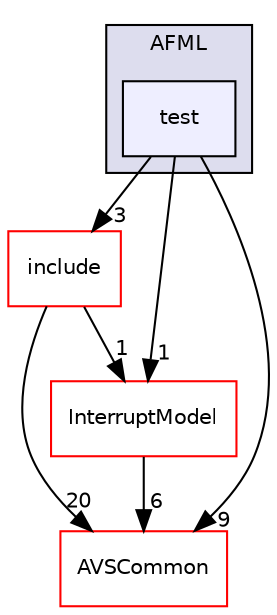 digraph "/home/ANT.AMAZON.COM/womw/workplace/1.19_release/doxy/avs-device-sdk/AFML/test" {
  compound=true
  node [ fontsize="10", fontname="Helvetica"];
  edge [ labelfontsize="10", labelfontname="Helvetica"];
  subgraph clusterdir_15a1dcf98404372b5aa31671439f6987 {
    graph [ bgcolor="#ddddee", pencolor="black", label="AFML" fontname="Helvetica", fontsize="10", URL="dir_15a1dcf98404372b5aa31671439f6987.html"]
  dir_a5e318463da77a3e30281cd4eea4096c [shape=box, label="test", style="filled", fillcolor="#eeeeff", pencolor="black", URL="dir_a5e318463da77a3e30281cd4eea4096c.html"];
  }
  dir_275bd4c7f9218fea92087aadc583fdf2 [shape=box label="include" fillcolor="white" style="filled" color="red" URL="dir_275bd4c7f9218fea92087aadc583fdf2.html"];
  dir_13e65effb2bde530b17b3d5eefcd0266 [shape=box label="AVSCommon" fillcolor="white" style="filled" color="red" URL="dir_13e65effb2bde530b17b3d5eefcd0266.html"];
  dir_1da5878b5eab0954316ec5377b4b3029 [shape=box label="InterruptModel" fillcolor="white" style="filled" color="red" URL="dir_1da5878b5eab0954316ec5377b4b3029.html"];
  dir_a5e318463da77a3e30281cd4eea4096c->dir_275bd4c7f9218fea92087aadc583fdf2 [headlabel="3", labeldistance=1.5 headhref="dir_000027_000024.html"];
  dir_a5e318463da77a3e30281cd4eea4096c->dir_13e65effb2bde530b17b3d5eefcd0266 [headlabel="9", labeldistance=1.5 headhref="dir_000027_000017.html"];
  dir_a5e318463da77a3e30281cd4eea4096c->dir_1da5878b5eab0954316ec5377b4b3029 [headlabel="1", labeldistance=1.5 headhref="dir_000027_000310.html"];
  dir_275bd4c7f9218fea92087aadc583fdf2->dir_13e65effb2bde530b17b3d5eefcd0266 [headlabel="20", labeldistance=1.5 headhref="dir_000024_000017.html"];
  dir_275bd4c7f9218fea92087aadc583fdf2->dir_1da5878b5eab0954316ec5377b4b3029 [headlabel="1", labeldistance=1.5 headhref="dir_000024_000310.html"];
  dir_1da5878b5eab0954316ec5377b4b3029->dir_13e65effb2bde530b17b3d5eefcd0266 [headlabel="6", labeldistance=1.5 headhref="dir_000310_000017.html"];
}

